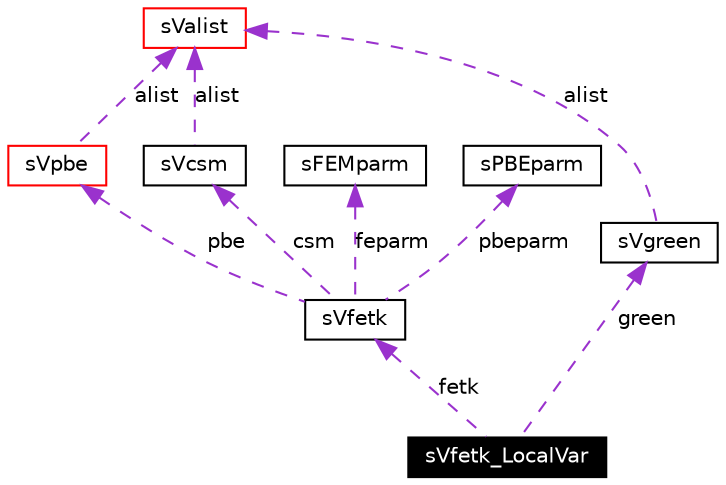 digraph inheritance
{
  Node42 [shape="box",label="sVfetk_LocalVar",fontsize=10,height=0.2,width=0.4,fontname="Helvetica",color="black",style="filled" fontcolor="white"];
  Node43 -> Node42 [dir=back,color="darkorchid3",fontsize=10,style="dashed",label="fetk",fontname="Helvetica"];
  Node43 [shape="box",label="sVfetk",fontsize=10,height=0.2,width=0.4,fontname="Helvetica",color="black",URL="$structsVfetk.html"];
  Node44 -> Node43 [dir=back,color="darkorchid3",fontsize=10,style="dashed",label="csm",fontname="Helvetica"];
  Node44 [shape="box",label="sVcsm",fontsize=10,height=0.2,width=0.4,fontname="Helvetica",color="black",URL="$structsVcsm.html"];
  Node45 -> Node44 [dir=back,color="darkorchid3",fontsize=10,style="dashed",label="alist",fontname="Helvetica"];
  Node45 [shape="box",label="sValist",fontsize=10,height=0.2,width=0.4,fontname="Helvetica",color="red",URL="$structsValist.html"];
  Node47 -> Node43 [dir=back,color="darkorchid3",fontsize=10,style="dashed",label="pbe",fontname="Helvetica"];
  Node47 [shape="box",label="sVpbe",fontsize=10,height=0.2,width=0.4,fontname="Helvetica",color="red",URL="$structsVpbe.html"];
  Node45 -> Node47 [dir=back,color="darkorchid3",fontsize=10,style="dashed",label="alist",fontname="Helvetica"];
  Node49 -> Node43 [dir=back,color="darkorchid3",fontsize=10,style="dashed",label="feparm",fontname="Helvetica"];
  Node49 [shape="box",label="sFEMparm",fontsize=10,height=0.2,width=0.4,fontname="Helvetica",color="black",URL="$structsFEMparm.html"];
  Node50 -> Node43 [dir=back,color="darkorchid3",fontsize=10,style="dashed",label="pbeparm",fontname="Helvetica"];
  Node50 [shape="box",label="sPBEparm",fontsize=10,height=0.2,width=0.4,fontname="Helvetica",color="black",URL="$structsPBEparm.html"];
  Node51 -> Node42 [dir=back,color="darkorchid3",fontsize=10,style="dashed",label="green",fontname="Helvetica"];
  Node51 [shape="box",label="sVgreen",fontsize=10,height=0.2,width=0.4,fontname="Helvetica",color="black",URL="$structsVgreen.html"];
  Node45 -> Node51 [dir=back,color="darkorchid3",fontsize=10,style="dashed",label="alist",fontname="Helvetica"];
}
